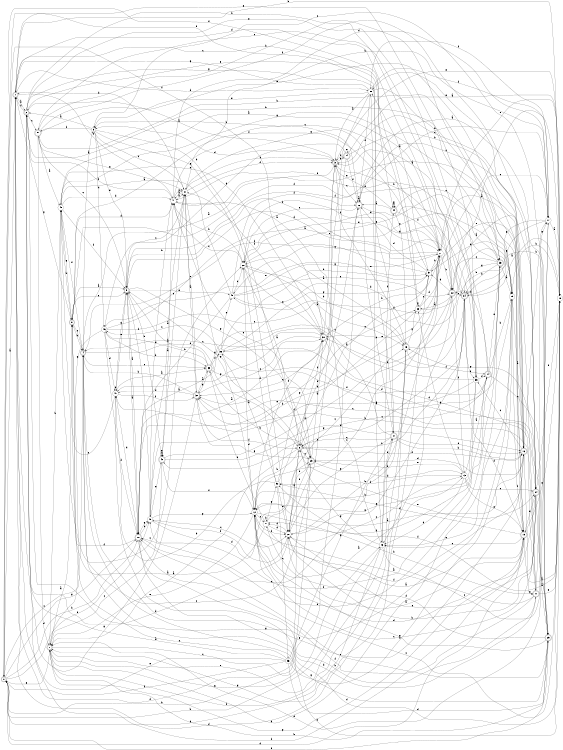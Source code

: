 digraph n44_2 {
__start0 [label="" shape="none"];

rankdir=LR;
size="8,5";

s0 [style="rounded,filled", color="black", fillcolor="white" shape="doublecircle", label="0"];
s1 [style="rounded,filled", color="black", fillcolor="white" shape="doublecircle", label="1"];
s2 [style="rounded,filled", color="black", fillcolor="white" shape="doublecircle", label="2"];
s3 [style="rounded,filled", color="black", fillcolor="white" shape="doublecircle", label="3"];
s4 [style="rounded,filled", color="black", fillcolor="white" shape="doublecircle", label="4"];
s5 [style="filled", color="black", fillcolor="white" shape="circle", label="5"];
s6 [style="rounded,filled", color="black", fillcolor="white" shape="doublecircle", label="6"];
s7 [style="rounded,filled", color="black", fillcolor="white" shape="doublecircle", label="7"];
s8 [style="rounded,filled", color="black", fillcolor="white" shape="doublecircle", label="8"];
s9 [style="rounded,filled", color="black", fillcolor="white" shape="doublecircle", label="9"];
s10 [style="rounded,filled", color="black", fillcolor="white" shape="doublecircle", label="10"];
s11 [style="rounded,filled", color="black", fillcolor="white" shape="doublecircle", label="11"];
s12 [style="filled", color="black", fillcolor="white" shape="circle", label="12"];
s13 [style="filled", color="black", fillcolor="white" shape="circle", label="13"];
s14 [style="rounded,filled", color="black", fillcolor="white" shape="doublecircle", label="14"];
s15 [style="filled", color="black", fillcolor="white" shape="circle", label="15"];
s16 [style="rounded,filled", color="black", fillcolor="white" shape="doublecircle", label="16"];
s17 [style="filled", color="black", fillcolor="white" shape="circle", label="17"];
s18 [style="filled", color="black", fillcolor="white" shape="circle", label="18"];
s19 [style="rounded,filled", color="black", fillcolor="white" shape="doublecircle", label="19"];
s20 [style="filled", color="black", fillcolor="white" shape="circle", label="20"];
s21 [style="filled", color="black", fillcolor="white" shape="circle", label="21"];
s22 [style="rounded,filled", color="black", fillcolor="white" shape="doublecircle", label="22"];
s23 [style="filled", color="black", fillcolor="white" shape="circle", label="23"];
s24 [style="rounded,filled", color="black", fillcolor="white" shape="doublecircle", label="24"];
s25 [style="rounded,filled", color="black", fillcolor="white" shape="doublecircle", label="25"];
s26 [style="rounded,filled", color="black", fillcolor="white" shape="doublecircle", label="26"];
s27 [style="rounded,filled", color="black", fillcolor="white" shape="doublecircle", label="27"];
s28 [style="filled", color="black", fillcolor="white" shape="circle", label="28"];
s29 [style="rounded,filled", color="black", fillcolor="white" shape="doublecircle", label="29"];
s30 [style="rounded,filled", color="black", fillcolor="white" shape="doublecircle", label="30"];
s31 [style="filled", color="black", fillcolor="white" shape="circle", label="31"];
s32 [style="rounded,filled", color="black", fillcolor="white" shape="doublecircle", label="32"];
s33 [style="rounded,filled", color="black", fillcolor="white" shape="doublecircle", label="33"];
s34 [style="rounded,filled", color="black", fillcolor="white" shape="doublecircle", label="34"];
s35 [style="filled", color="black", fillcolor="white" shape="circle", label="35"];
s36 [style="filled", color="black", fillcolor="white" shape="circle", label="36"];
s37 [style="filled", color="black", fillcolor="white" shape="circle", label="37"];
s38 [style="filled", color="black", fillcolor="white" shape="circle", label="38"];
s39 [style="rounded,filled", color="black", fillcolor="white" shape="doublecircle", label="39"];
s40 [style="filled", color="black", fillcolor="white" shape="circle", label="40"];
s41 [style="filled", color="black", fillcolor="white" shape="circle", label="41"];
s42 [style="rounded,filled", color="black", fillcolor="white" shape="doublecircle", label="42"];
s43 [style="filled", color="black", fillcolor="white" shape="circle", label="43"];
s44 [style="rounded,filled", color="black", fillcolor="white" shape="doublecircle", label="44"];
s45 [style="rounded,filled", color="black", fillcolor="white" shape="doublecircle", label="45"];
s46 [style="filled", color="black", fillcolor="white" shape="circle", label="46"];
s47 [style="filled", color="black", fillcolor="white" shape="circle", label="47"];
s48 [style="filled", color="black", fillcolor="white" shape="circle", label="48"];
s49 [style="filled", color="black", fillcolor="white" shape="circle", label="49"];
s50 [style="rounded,filled", color="black", fillcolor="white" shape="doublecircle", label="50"];
s51 [style="filled", color="black", fillcolor="white" shape="circle", label="51"];
s52 [style="filled", color="black", fillcolor="white" shape="circle", label="52"];
s53 [style="filled", color="black", fillcolor="white" shape="circle", label="53"];
s54 [style="rounded,filled", color="black", fillcolor="white" shape="doublecircle", label="54"];
s0 -> s1 [label="a"];
s0 -> s10 [label="b"];
s0 -> s4 [label="c"];
s0 -> s19 [label="d"];
s0 -> s40 [label="e"];
s0 -> s30 [label="f"];
s0 -> s10 [label="g"];
s1 -> s2 [label="a"];
s1 -> s22 [label="b"];
s1 -> s44 [label="c"];
s1 -> s38 [label="d"];
s1 -> s35 [label="e"];
s1 -> s41 [label="f"];
s1 -> s8 [label="g"];
s2 -> s3 [label="a"];
s2 -> s18 [label="b"];
s2 -> s50 [label="c"];
s2 -> s20 [label="d"];
s2 -> s35 [label="e"];
s2 -> s1 [label="f"];
s2 -> s27 [label="g"];
s3 -> s4 [label="a"];
s3 -> s22 [label="b"];
s3 -> s26 [label="c"];
s3 -> s5 [label="d"];
s3 -> s18 [label="e"];
s3 -> s6 [label="f"];
s3 -> s54 [label="g"];
s4 -> s5 [label="a"];
s4 -> s18 [label="b"];
s4 -> s33 [label="c"];
s4 -> s6 [label="d"];
s4 -> s16 [label="e"];
s4 -> s48 [label="f"];
s4 -> s25 [label="g"];
s5 -> s2 [label="a"];
s5 -> s6 [label="b"];
s5 -> s31 [label="c"];
s5 -> s46 [label="d"];
s5 -> s9 [label="e"];
s5 -> s50 [label="f"];
s5 -> s20 [label="g"];
s6 -> s7 [label="a"];
s6 -> s12 [label="b"];
s6 -> s29 [label="c"];
s6 -> s0 [label="d"];
s6 -> s24 [label="e"];
s6 -> s16 [label="f"];
s6 -> s9 [label="g"];
s7 -> s8 [label="a"];
s7 -> s48 [label="b"];
s7 -> s26 [label="c"];
s7 -> s39 [label="d"];
s7 -> s0 [label="e"];
s7 -> s45 [label="f"];
s7 -> s43 [label="g"];
s8 -> s9 [label="a"];
s8 -> s4 [label="b"];
s8 -> s4 [label="c"];
s8 -> s41 [label="d"];
s8 -> s9 [label="e"];
s8 -> s37 [label="f"];
s8 -> s48 [label="g"];
s9 -> s10 [label="a"];
s9 -> s42 [label="b"];
s9 -> s31 [label="c"];
s9 -> s34 [label="d"];
s9 -> s49 [label="e"];
s9 -> s17 [label="f"];
s9 -> s29 [label="g"];
s10 -> s9 [label="a"];
s10 -> s11 [label="b"];
s10 -> s40 [label="c"];
s10 -> s18 [label="d"];
s10 -> s23 [label="e"];
s10 -> s8 [label="f"];
s10 -> s40 [label="g"];
s11 -> s12 [label="a"];
s11 -> s32 [label="b"];
s11 -> s3 [label="c"];
s11 -> s47 [label="d"];
s11 -> s18 [label="e"];
s11 -> s10 [label="f"];
s11 -> s17 [label="g"];
s12 -> s13 [label="a"];
s12 -> s11 [label="b"];
s12 -> s51 [label="c"];
s12 -> s30 [label="d"];
s12 -> s7 [label="e"];
s12 -> s20 [label="f"];
s12 -> s31 [label="g"];
s13 -> s14 [label="a"];
s13 -> s29 [label="b"];
s13 -> s24 [label="c"];
s13 -> s43 [label="d"];
s13 -> s19 [label="e"];
s13 -> s52 [label="f"];
s13 -> s23 [label="g"];
s14 -> s3 [label="a"];
s14 -> s15 [label="b"];
s14 -> s25 [label="c"];
s14 -> s22 [label="d"];
s14 -> s39 [label="e"];
s14 -> s51 [label="f"];
s14 -> s42 [label="g"];
s15 -> s16 [label="a"];
s15 -> s2 [label="b"];
s15 -> s32 [label="c"];
s15 -> s37 [label="d"];
s15 -> s43 [label="e"];
s15 -> s19 [label="f"];
s15 -> s2 [label="g"];
s16 -> s12 [label="a"];
s16 -> s17 [label="b"];
s16 -> s35 [label="c"];
s16 -> s29 [label="d"];
s16 -> s38 [label="e"];
s16 -> s8 [label="f"];
s16 -> s11 [label="g"];
s17 -> s18 [label="a"];
s17 -> s31 [label="b"];
s17 -> s22 [label="c"];
s17 -> s7 [label="d"];
s17 -> s34 [label="e"];
s17 -> s38 [label="f"];
s17 -> s34 [label="g"];
s18 -> s19 [label="a"];
s18 -> s15 [label="b"];
s18 -> s12 [label="c"];
s18 -> s49 [label="d"];
s18 -> s21 [label="e"];
s18 -> s52 [label="f"];
s18 -> s19 [label="g"];
s19 -> s20 [label="a"];
s19 -> s50 [label="b"];
s19 -> s43 [label="c"];
s19 -> s52 [label="d"];
s19 -> s24 [label="e"];
s19 -> s2 [label="f"];
s19 -> s7 [label="g"];
s20 -> s19 [label="a"];
s20 -> s21 [label="b"];
s20 -> s13 [label="c"];
s20 -> s51 [label="d"];
s20 -> s29 [label="e"];
s20 -> s40 [label="f"];
s20 -> s6 [label="g"];
s21 -> s16 [label="a"];
s21 -> s22 [label="b"];
s21 -> s12 [label="c"];
s21 -> s32 [label="d"];
s21 -> s30 [label="e"];
s21 -> s9 [label="f"];
s21 -> s49 [label="g"];
s22 -> s23 [label="a"];
s22 -> s30 [label="b"];
s22 -> s34 [label="c"];
s22 -> s1 [label="d"];
s22 -> s43 [label="e"];
s22 -> s13 [label="f"];
s22 -> s37 [label="g"];
s23 -> s24 [label="a"];
s23 -> s40 [label="b"];
s23 -> s37 [label="c"];
s23 -> s21 [label="d"];
s23 -> s2 [label="e"];
s23 -> s0 [label="f"];
s23 -> s23 [label="g"];
s24 -> s25 [label="a"];
s24 -> s20 [label="b"];
s24 -> s12 [label="c"];
s24 -> s12 [label="d"];
s24 -> s20 [label="e"];
s24 -> s18 [label="f"];
s24 -> s45 [label="g"];
s25 -> s26 [label="a"];
s25 -> s7 [label="b"];
s25 -> s5 [label="c"];
s25 -> s51 [label="d"];
s25 -> s10 [label="e"];
s25 -> s0 [label="f"];
s25 -> s12 [label="g"];
s26 -> s26 [label="a"];
s26 -> s5 [label="b"];
s26 -> s24 [label="c"];
s26 -> s27 [label="d"];
s26 -> s28 [label="e"];
s26 -> s38 [label="f"];
s26 -> s21 [label="g"];
s27 -> s28 [label="a"];
s27 -> s16 [label="b"];
s27 -> s6 [label="c"];
s27 -> s16 [label="d"];
s27 -> s7 [label="e"];
s27 -> s0 [label="f"];
s27 -> s20 [label="g"];
s28 -> s29 [label="a"];
s28 -> s45 [label="b"];
s28 -> s41 [label="c"];
s28 -> s12 [label="d"];
s28 -> s30 [label="e"];
s28 -> s21 [label="f"];
s28 -> s15 [label="g"];
s29 -> s30 [label="a"];
s29 -> s1 [label="b"];
s29 -> s4 [label="c"];
s29 -> s13 [label="d"];
s29 -> s41 [label="e"];
s29 -> s20 [label="f"];
s29 -> s32 [label="g"];
s30 -> s10 [label="a"];
s30 -> s21 [label="b"];
s30 -> s4 [label="c"];
s30 -> s11 [label="d"];
s30 -> s3 [label="e"];
s30 -> s31 [label="f"];
s30 -> s47 [label="g"];
s31 -> s32 [label="a"];
s31 -> s41 [label="b"];
s31 -> s3 [label="c"];
s31 -> s1 [label="d"];
s31 -> s42 [label="e"];
s31 -> s3 [label="f"];
s31 -> s21 [label="g"];
s32 -> s33 [label="a"];
s32 -> s4 [label="b"];
s32 -> s30 [label="c"];
s32 -> s47 [label="d"];
s32 -> s31 [label="e"];
s32 -> s6 [label="f"];
s32 -> s1 [label="g"];
s33 -> s9 [label="a"];
s33 -> s29 [label="b"];
s33 -> s34 [label="c"];
s33 -> s36 [label="d"];
s33 -> s46 [label="e"];
s33 -> s14 [label="f"];
s33 -> s32 [label="g"];
s34 -> s18 [label="a"];
s34 -> s6 [label="b"];
s34 -> s6 [label="c"];
s34 -> s19 [label="d"];
s34 -> s35 [label="e"];
s34 -> s41 [label="f"];
s34 -> s20 [label="g"];
s35 -> s36 [label="a"];
s35 -> s12 [label="b"];
s35 -> s50 [label="c"];
s35 -> s14 [label="d"];
s35 -> s28 [label="e"];
s35 -> s47 [label="f"];
s35 -> s12 [label="g"];
s36 -> s10 [label="a"];
s36 -> s37 [label="b"];
s36 -> s46 [label="c"];
s36 -> s25 [label="d"];
s36 -> s49 [label="e"];
s36 -> s24 [label="f"];
s36 -> s37 [label="g"];
s37 -> s38 [label="a"];
s37 -> s21 [label="b"];
s37 -> s6 [label="c"];
s37 -> s26 [label="d"];
s37 -> s16 [label="e"];
s37 -> s4 [label="f"];
s37 -> s7 [label="g"];
s38 -> s3 [label="a"];
s38 -> s39 [label="b"];
s38 -> s32 [label="c"];
s38 -> s43 [label="d"];
s38 -> s5 [label="e"];
s38 -> s17 [label="f"];
s38 -> s1 [label="g"];
s39 -> s15 [label="a"];
s39 -> s34 [label="b"];
s39 -> s22 [label="c"];
s39 -> s10 [label="d"];
s39 -> s28 [label="e"];
s39 -> s40 [label="f"];
s39 -> s34 [label="g"];
s40 -> s31 [label="a"];
s40 -> s41 [label="b"];
s40 -> s20 [label="c"];
s40 -> s29 [label="d"];
s40 -> s42 [label="e"];
s40 -> s9 [label="f"];
s40 -> s12 [label="g"];
s41 -> s31 [label="a"];
s41 -> s28 [label="b"];
s41 -> s21 [label="c"];
s41 -> s17 [label="d"];
s41 -> s19 [label="e"];
s41 -> s2 [label="f"];
s41 -> s31 [label="g"];
s42 -> s41 [label="a"];
s42 -> s42 [label="b"];
s42 -> s7 [label="c"];
s42 -> s16 [label="d"];
s42 -> s42 [label="e"];
s42 -> s12 [label="f"];
s42 -> s22 [label="g"];
s43 -> s41 [label="a"];
s43 -> s0 [label="b"];
s43 -> s17 [label="c"];
s43 -> s0 [label="d"];
s43 -> s27 [label="e"];
s43 -> s44 [label="f"];
s43 -> s6 [label="g"];
s44 -> s26 [label="a"];
s44 -> s44 [label="b"];
s44 -> s39 [label="c"];
s44 -> s3 [label="d"];
s44 -> s45 [label="e"];
s44 -> s21 [label="f"];
s44 -> s44 [label="g"];
s45 -> s28 [label="a"];
s45 -> s25 [label="b"];
s45 -> s10 [label="c"];
s45 -> s1 [label="d"];
s45 -> s3 [label="e"];
s45 -> s14 [label="f"];
s45 -> s23 [label="g"];
s46 -> s15 [label="a"];
s46 -> s33 [label="b"];
s46 -> s45 [label="c"];
s46 -> s47 [label="d"];
s46 -> s37 [label="e"];
s46 -> s10 [label="f"];
s46 -> s7 [label="g"];
s47 -> s33 [label="a"];
s47 -> s47 [label="b"];
s47 -> s48 [label="c"];
s47 -> s10 [label="d"];
s47 -> s9 [label="e"];
s47 -> s32 [label="f"];
s47 -> s9 [label="g"];
s48 -> s21 [label="a"];
s48 -> s8 [label="b"];
s48 -> s28 [label="c"];
s48 -> s41 [label="d"];
s48 -> s30 [label="e"];
s48 -> s9 [label="f"];
s48 -> s39 [label="g"];
s49 -> s48 [label="a"];
s49 -> s10 [label="b"];
s49 -> s28 [label="c"];
s49 -> s15 [label="d"];
s49 -> s22 [label="e"];
s49 -> s26 [label="f"];
s49 -> s21 [label="g"];
s50 -> s48 [label="a"];
s50 -> s39 [label="b"];
s50 -> s9 [label="c"];
s50 -> s7 [label="d"];
s50 -> s19 [label="e"];
s50 -> s24 [label="f"];
s50 -> s31 [label="g"];
s51 -> s8 [label="a"];
s51 -> s51 [label="b"];
s51 -> s45 [label="c"];
s51 -> s20 [label="d"];
s51 -> s33 [label="e"];
s51 -> s16 [label="f"];
s51 -> s52 [label="g"];
s52 -> s36 [label="a"];
s52 -> s47 [label="b"];
s52 -> s53 [label="c"];
s52 -> s28 [label="d"];
s52 -> s20 [label="e"];
s52 -> s26 [label="f"];
s52 -> s30 [label="g"];
s53 -> s2 [label="a"];
s53 -> s15 [label="b"];
s53 -> s8 [label="c"];
s53 -> s25 [label="d"];
s53 -> s1 [label="e"];
s53 -> s0 [label="f"];
s53 -> s27 [label="g"];
s54 -> s18 [label="a"];
s54 -> s16 [label="b"];
s54 -> s20 [label="c"];
s54 -> s3 [label="d"];
s54 -> s54 [label="e"];
s54 -> s26 [label="f"];
s54 -> s46 [label="g"];

}
